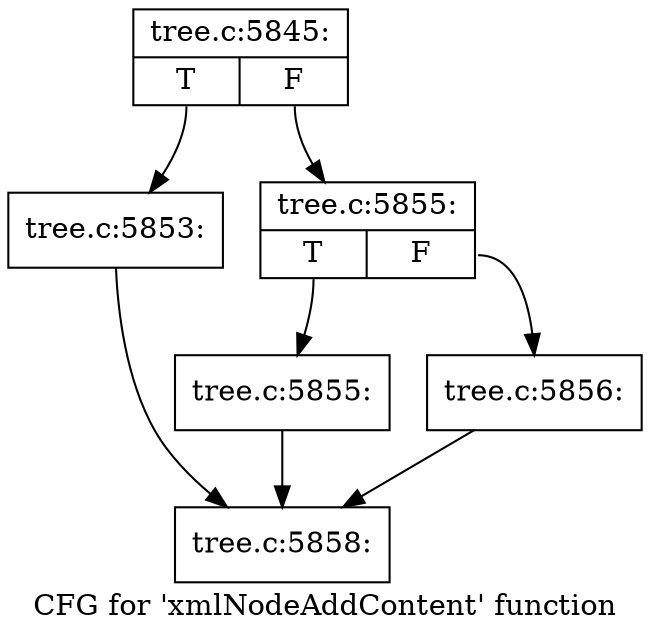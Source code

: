 digraph "CFG for 'xmlNodeAddContent' function" {
	label="CFG for 'xmlNodeAddContent' function";

	Node0x4598560 [shape=record,label="{tree.c:5845:|{<s0>T|<s1>F}}"];
	Node0x4598560:s0 -> Node0x43d5440;
	Node0x4598560:s1 -> Node0x43d5490;
	Node0x43d5440 [shape=record,label="{tree.c:5853:}"];
	Node0x43d5440 -> Node0x4597870;
	Node0x43d5490 [shape=record,label="{tree.c:5855:|{<s0>T|<s1>F}}"];
	Node0x43d5490:s0 -> Node0x43d5890;
	Node0x43d5490:s1 -> Node0x43d58e0;
	Node0x43d5890 [shape=record,label="{tree.c:5855:}"];
	Node0x43d5890 -> Node0x4597870;
	Node0x43d58e0 [shape=record,label="{tree.c:5856:}"];
	Node0x43d58e0 -> Node0x4597870;
	Node0x4597870 [shape=record,label="{tree.c:5858:}"];
}

